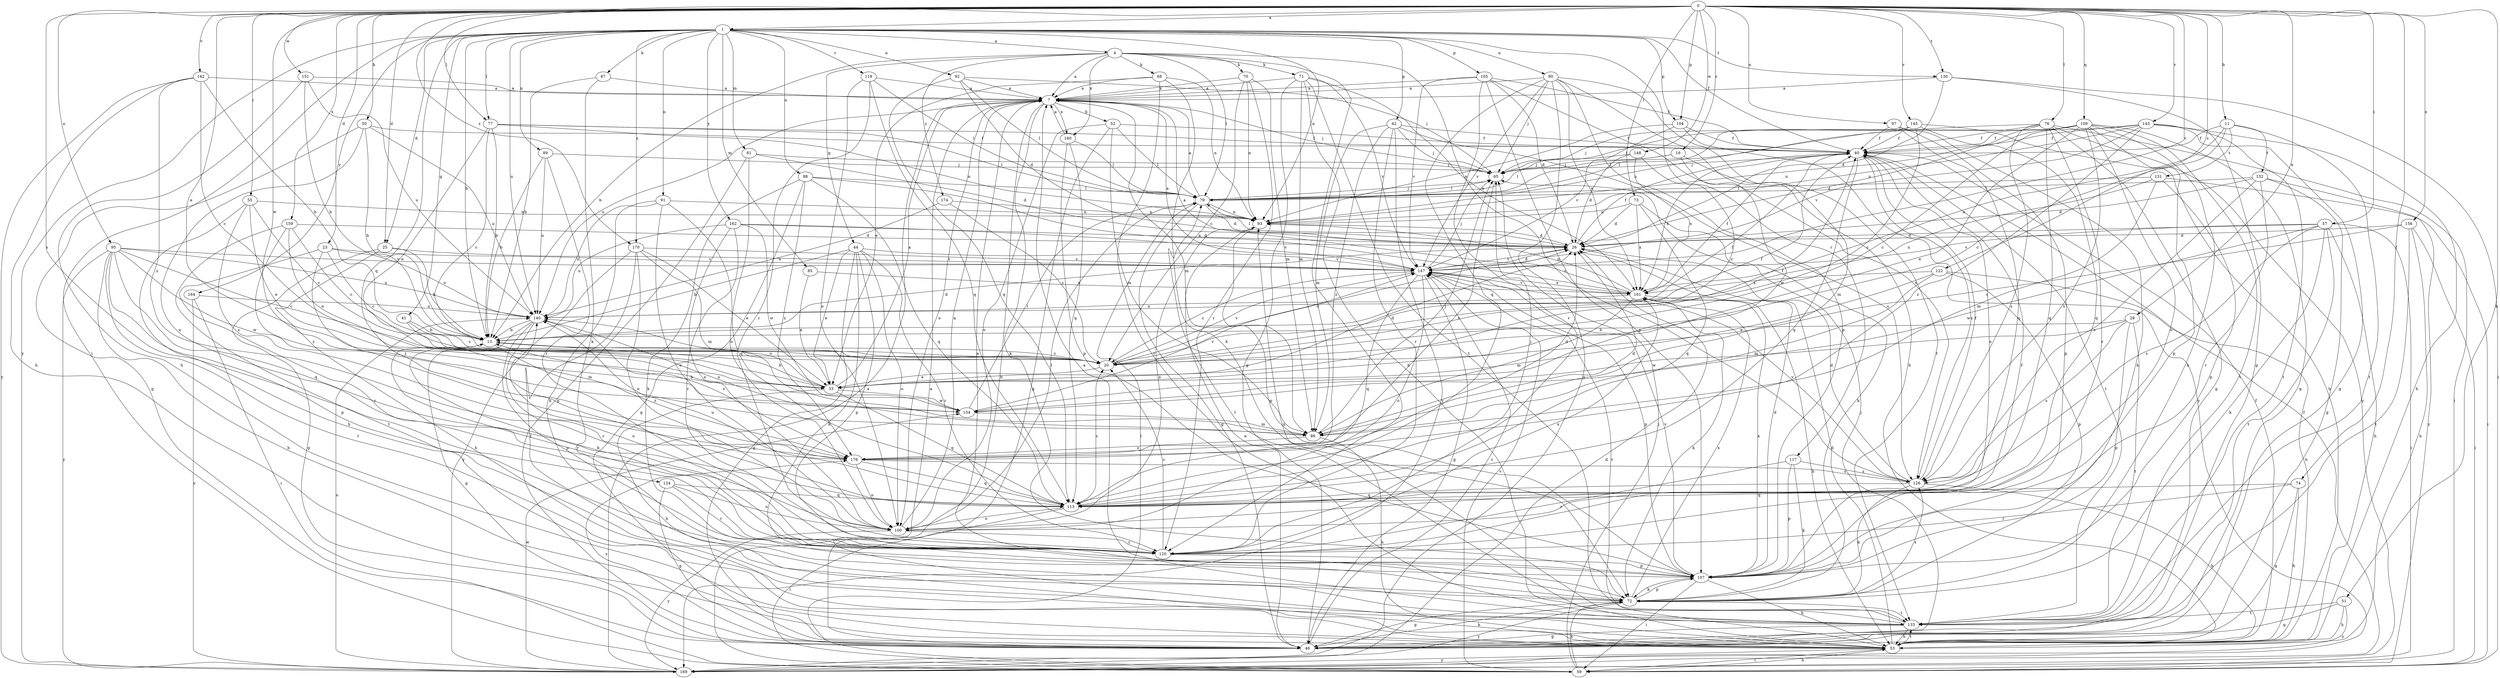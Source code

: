 strict digraph  {
0;
1;
4;
7;
11;
13;
16;
20;
23;
25;
26;
28;
33;
40;
41;
42;
44;
46;
50;
51;
52;
53;
55;
57;
59;
65;
67;
68;
70;
71;
72;
73;
74;
76;
77;
79;
81;
85;
86;
88;
89;
90;
91;
92;
93;
95;
97;
100;
104;
105;
107;
109;
113;
117;
118;
120;
122;
124;
126;
130;
131;
132;
133;
140;
142;
143;
145;
147;
148;
151;
154;
156;
159;
160;
161;
162;
164;
169;
170;
174;
176;
0 -> 1  [label=a];
0 -> 11  [label=b];
0 -> 16  [label=c];
0 -> 23  [label=d];
0 -> 25  [label=d];
0 -> 28  [label=e];
0 -> 33  [label=e];
0 -> 50  [label=h];
0 -> 51  [label=h];
0 -> 55  [label=i];
0 -> 57  [label=i];
0 -> 73  [label=l];
0 -> 74  [label=l];
0 -> 76  [label=l];
0 -> 77  [label=l];
0 -> 95  [label=o];
0 -> 97  [label=o];
0 -> 104  [label=p];
0 -> 109  [label=q];
0 -> 122  [label=s];
0 -> 124  [label=s];
0 -> 130  [label=t];
0 -> 142  [label=v];
0 -> 143  [label=v];
0 -> 145  [label=v];
0 -> 147  [label=v];
0 -> 148  [label=w];
0 -> 151  [label=w];
0 -> 154  [label=w];
0 -> 156  [label=x];
0 -> 159  [label=x];
0 -> 170  [label=z];
1 -> 4  [label=a];
1 -> 13  [label=b];
1 -> 25  [label=d];
1 -> 40  [label=f];
1 -> 41  [label=g];
1 -> 42  [label=g];
1 -> 59  [label=i];
1 -> 67  [label=k];
1 -> 77  [label=l];
1 -> 81  [label=m];
1 -> 85  [label=m];
1 -> 88  [label=n];
1 -> 89  [label=n];
1 -> 90  [label=n];
1 -> 91  [label=n];
1 -> 92  [label=n];
1 -> 93  [label=n];
1 -> 104  [label=p];
1 -> 105  [label=p];
1 -> 113  [label=q];
1 -> 117  [label=r];
1 -> 118  [label=r];
1 -> 130  [label=t];
1 -> 140  [label=u];
1 -> 162  [label=y];
1 -> 164  [label=y];
1 -> 169  [label=y];
1 -> 170  [label=z];
4 -> 7  [label=a];
4 -> 13  [label=b];
4 -> 44  [label=g];
4 -> 68  [label=k];
4 -> 70  [label=k];
4 -> 71  [label=k];
4 -> 79  [label=l];
4 -> 120  [label=r];
4 -> 126  [label=s];
4 -> 160  [label=x];
4 -> 174  [label=z];
7 -> 52  [label=h];
7 -> 53  [label=h];
7 -> 65  [label=j];
7 -> 72  [label=k];
7 -> 86  [label=m];
7 -> 100  [label=o];
7 -> 140  [label=u];
7 -> 160  [label=x];
11 -> 20  [label=c];
11 -> 40  [label=f];
11 -> 131  [label=t];
11 -> 132  [label=t];
11 -> 133  [label=t];
11 -> 161  [label=x];
13 -> 20  [label=c];
13 -> 26  [label=d];
13 -> 40  [label=f];
13 -> 120  [label=r];
13 -> 176  [label=z];
16 -> 65  [label=j];
16 -> 79  [label=l];
16 -> 86  [label=m];
16 -> 154  [label=w];
20 -> 26  [label=d];
20 -> 33  [label=e];
20 -> 40  [label=f];
20 -> 147  [label=v];
23 -> 20  [label=c];
23 -> 120  [label=r];
23 -> 140  [label=u];
23 -> 147  [label=v];
23 -> 176  [label=z];
25 -> 13  [label=b];
25 -> 46  [label=g];
25 -> 53  [label=h];
25 -> 147  [label=v];
26 -> 40  [label=f];
26 -> 79  [label=l];
26 -> 147  [label=v];
28 -> 13  [label=b];
28 -> 107  [label=p];
28 -> 126  [label=s];
28 -> 133  [label=t];
28 -> 154  [label=w];
33 -> 7  [label=a];
33 -> 13  [label=b];
33 -> 26  [label=d];
33 -> 40  [label=f];
33 -> 53  [label=h];
33 -> 113  [label=q];
33 -> 140  [label=u];
33 -> 154  [label=w];
40 -> 65  [label=j];
40 -> 100  [label=o];
40 -> 113  [label=q];
40 -> 126  [label=s];
40 -> 133  [label=t];
40 -> 161  [label=x];
41 -> 13  [label=b];
41 -> 20  [label=c];
41 -> 86  [label=m];
42 -> 40  [label=f];
42 -> 65  [label=j];
42 -> 86  [label=m];
42 -> 120  [label=r];
42 -> 126  [label=s];
42 -> 169  [label=y];
42 -> 176  [label=z];
44 -> 13  [label=b];
44 -> 33  [label=e];
44 -> 46  [label=g];
44 -> 72  [label=k];
44 -> 100  [label=o];
44 -> 107  [label=p];
44 -> 120  [label=r];
44 -> 147  [label=v];
46 -> 65  [label=j];
46 -> 72  [label=k];
46 -> 93  [label=n];
46 -> 147  [label=v];
46 -> 176  [label=z];
50 -> 13  [label=b];
50 -> 40  [label=f];
50 -> 46  [label=g];
50 -> 100  [label=o];
50 -> 140  [label=u];
51 -> 46  [label=g];
51 -> 53  [label=h];
51 -> 133  [label=t];
51 -> 169  [label=y];
52 -> 40  [label=f];
52 -> 46  [label=g];
52 -> 79  [label=l];
52 -> 86  [label=m];
52 -> 100  [label=o];
53 -> 26  [label=d];
53 -> 40  [label=f];
53 -> 59  [label=i];
53 -> 133  [label=t];
53 -> 147  [label=v];
53 -> 169  [label=y];
55 -> 20  [label=c];
55 -> 33  [label=e];
55 -> 53  [label=h];
55 -> 93  [label=n];
55 -> 176  [label=z];
57 -> 26  [label=d];
57 -> 53  [label=h];
57 -> 59  [label=i];
57 -> 72  [label=k];
57 -> 126  [label=s];
57 -> 133  [label=t];
57 -> 147  [label=v];
57 -> 154  [label=w];
59 -> 7  [label=a];
59 -> 53  [label=h];
59 -> 65  [label=j];
59 -> 72  [label=k];
59 -> 79  [label=l];
59 -> 147  [label=v];
65 -> 79  [label=l];
65 -> 176  [label=z];
67 -> 7  [label=a];
67 -> 13  [label=b];
67 -> 72  [label=k];
68 -> 7  [label=a];
68 -> 33  [label=e];
68 -> 72  [label=k];
68 -> 93  [label=n];
68 -> 133  [label=t];
70 -> 7  [label=a];
70 -> 20  [label=c];
70 -> 86  [label=m];
70 -> 93  [label=n];
70 -> 120  [label=r];
71 -> 7  [label=a];
71 -> 46  [label=g];
71 -> 53  [label=h];
71 -> 86  [label=m];
71 -> 133  [label=t];
71 -> 147  [label=v];
71 -> 161  [label=x];
72 -> 7  [label=a];
72 -> 46  [label=g];
72 -> 107  [label=p];
72 -> 126  [label=s];
72 -> 133  [label=t];
72 -> 161  [label=x];
72 -> 169  [label=y];
73 -> 26  [label=d];
73 -> 72  [label=k];
73 -> 93  [label=n];
73 -> 113  [label=q];
73 -> 161  [label=x];
74 -> 46  [label=g];
74 -> 53  [label=h];
74 -> 113  [label=q];
74 -> 120  [label=r];
76 -> 26  [label=d];
76 -> 40  [label=f];
76 -> 46  [label=g];
76 -> 59  [label=i];
76 -> 79  [label=l];
76 -> 113  [label=q];
76 -> 120  [label=r];
76 -> 126  [label=s];
76 -> 169  [label=y];
77 -> 13  [label=b];
77 -> 20  [label=c];
77 -> 33  [label=e];
77 -> 40  [label=f];
77 -> 79  [label=l];
77 -> 93  [label=n];
79 -> 7  [label=a];
79 -> 26  [label=d];
79 -> 46  [label=g];
79 -> 65  [label=j];
79 -> 93  [label=n];
81 -> 26  [label=d];
81 -> 46  [label=g];
81 -> 65  [label=j];
81 -> 100  [label=o];
85 -> 33  [label=e];
85 -> 161  [label=x];
86 -> 26  [label=d];
86 -> 53  [label=h];
86 -> 65  [label=j];
86 -> 140  [label=u];
86 -> 176  [label=z];
88 -> 46  [label=g];
88 -> 72  [label=k];
88 -> 79  [label=l];
88 -> 113  [label=q];
88 -> 161  [label=x];
88 -> 176  [label=z];
89 -> 13  [label=b];
89 -> 65  [label=j];
89 -> 120  [label=r];
89 -> 140  [label=u];
90 -> 7  [label=a];
90 -> 53  [label=h];
90 -> 65  [label=j];
90 -> 107  [label=p];
90 -> 113  [label=q];
90 -> 133  [label=t];
90 -> 147  [label=v];
90 -> 161  [label=x];
90 -> 169  [label=y];
91 -> 72  [label=k];
91 -> 93  [label=n];
91 -> 100  [label=o];
91 -> 113  [label=q];
91 -> 140  [label=u];
92 -> 7  [label=a];
92 -> 26  [label=d];
92 -> 65  [label=j];
92 -> 79  [label=l];
92 -> 113  [label=q];
93 -> 26  [label=d];
93 -> 100  [label=o];
93 -> 107  [label=p];
95 -> 20  [label=c];
95 -> 53  [label=h];
95 -> 107  [label=p];
95 -> 113  [label=q];
95 -> 133  [label=t];
95 -> 140  [label=u];
95 -> 147  [label=v];
95 -> 154  [label=w];
95 -> 169  [label=y];
97 -> 40  [label=f];
97 -> 72  [label=k];
97 -> 107  [label=p];
97 -> 113  [label=q];
100 -> 7  [label=a];
100 -> 79  [label=l];
100 -> 120  [label=r];
100 -> 169  [label=y];
104 -> 40  [label=f];
104 -> 93  [label=n];
104 -> 147  [label=v];
104 -> 169  [label=y];
105 -> 7  [label=a];
105 -> 26  [label=d];
105 -> 40  [label=f];
105 -> 107  [label=p];
105 -> 120  [label=r];
105 -> 126  [label=s];
105 -> 147  [label=v];
107 -> 26  [label=d];
107 -> 40  [label=f];
107 -> 53  [label=h];
107 -> 59  [label=i];
107 -> 72  [label=k];
107 -> 147  [label=v];
107 -> 161  [label=x];
109 -> 20  [label=c];
109 -> 33  [label=e];
109 -> 40  [label=f];
109 -> 46  [label=g];
109 -> 65  [label=j];
109 -> 72  [label=k];
109 -> 93  [label=n];
109 -> 100  [label=o];
109 -> 107  [label=p];
109 -> 126  [label=s];
109 -> 133  [label=t];
113 -> 20  [label=c];
113 -> 59  [label=i];
113 -> 65  [label=j];
113 -> 100  [label=o];
113 -> 140  [label=u];
117 -> 72  [label=k];
117 -> 107  [label=p];
117 -> 120  [label=r];
117 -> 126  [label=s];
118 -> 7  [label=a];
118 -> 79  [label=l];
118 -> 100  [label=o];
118 -> 113  [label=q];
118 -> 120  [label=r];
120 -> 13  [label=b];
120 -> 20  [label=c];
120 -> 107  [label=p];
120 -> 140  [label=u];
120 -> 161  [label=x];
122 -> 33  [label=e];
122 -> 53  [label=h];
122 -> 86  [label=m];
122 -> 107  [label=p];
122 -> 161  [label=x];
124 -> 46  [label=g];
124 -> 100  [label=o];
124 -> 113  [label=q];
124 -> 120  [label=r];
126 -> 26  [label=d];
126 -> 40  [label=f];
126 -> 53  [label=h];
126 -> 72  [label=k];
126 -> 113  [label=q];
126 -> 147  [label=v];
130 -> 7  [label=a];
130 -> 26  [label=d];
130 -> 46  [label=g];
130 -> 59  [label=i];
131 -> 59  [label=i];
131 -> 79  [label=l];
131 -> 86  [label=m];
131 -> 107  [label=p];
131 -> 140  [label=u];
132 -> 26  [label=d];
132 -> 46  [label=g];
132 -> 79  [label=l];
132 -> 120  [label=r];
132 -> 126  [label=s];
132 -> 169  [label=y];
133 -> 7  [label=a];
133 -> 46  [label=g];
133 -> 53  [label=h];
133 -> 79  [label=l];
133 -> 93  [label=n];
140 -> 13  [label=b];
140 -> 46  [label=g];
140 -> 107  [label=p];
140 -> 120  [label=r];
140 -> 176  [label=z];
142 -> 7  [label=a];
142 -> 13  [label=b];
142 -> 20  [label=c];
142 -> 53  [label=h];
142 -> 169  [label=y];
142 -> 176  [label=z];
143 -> 40  [label=f];
143 -> 46  [label=g];
143 -> 53  [label=h];
143 -> 65  [label=j];
143 -> 93  [label=n];
143 -> 133  [label=t];
143 -> 147  [label=v];
143 -> 176  [label=z];
145 -> 20  [label=c];
145 -> 40  [label=f];
145 -> 53  [label=h];
145 -> 79  [label=l];
145 -> 93  [label=n];
145 -> 113  [label=q];
147 -> 7  [label=a];
147 -> 20  [label=c];
147 -> 26  [label=d];
147 -> 46  [label=g];
147 -> 65  [label=j];
147 -> 100  [label=o];
147 -> 107  [label=p];
147 -> 113  [label=q];
147 -> 161  [label=x];
148 -> 20  [label=c];
148 -> 26  [label=d];
148 -> 65  [label=j];
148 -> 161  [label=x];
151 -> 7  [label=a];
151 -> 13  [label=b];
151 -> 53  [label=h];
151 -> 140  [label=u];
154 -> 13  [label=b];
154 -> 79  [label=l];
154 -> 86  [label=m];
154 -> 147  [label=v];
156 -> 20  [label=c];
156 -> 26  [label=d];
156 -> 53  [label=h];
156 -> 59  [label=i];
156 -> 133  [label=t];
159 -> 20  [label=c];
159 -> 26  [label=d];
159 -> 33  [label=e];
159 -> 133  [label=t];
159 -> 176  [label=z];
160 -> 7  [label=a];
160 -> 79  [label=l];
160 -> 107  [label=p];
160 -> 113  [label=q];
161 -> 7  [label=a];
161 -> 40  [label=f];
161 -> 53  [label=h];
161 -> 72  [label=k];
161 -> 86  [label=m];
161 -> 93  [label=n];
161 -> 140  [label=u];
161 -> 147  [label=v];
162 -> 26  [label=d];
162 -> 100  [label=o];
162 -> 120  [label=r];
162 -> 140  [label=u];
162 -> 147  [label=v];
162 -> 154  [label=w];
164 -> 59  [label=i];
164 -> 140  [label=u];
164 -> 169  [label=y];
169 -> 7  [label=a];
169 -> 26  [label=d];
169 -> 40  [label=f];
169 -> 140  [label=u];
169 -> 154  [label=w];
170 -> 33  [label=e];
170 -> 86  [label=m];
170 -> 100  [label=o];
170 -> 133  [label=t];
170 -> 147  [label=v];
170 -> 169  [label=y];
174 -> 20  [label=c];
174 -> 93  [label=n];
174 -> 140  [label=u];
176 -> 26  [label=d];
176 -> 100  [label=o];
176 -> 113  [label=q];
176 -> 126  [label=s];
}

